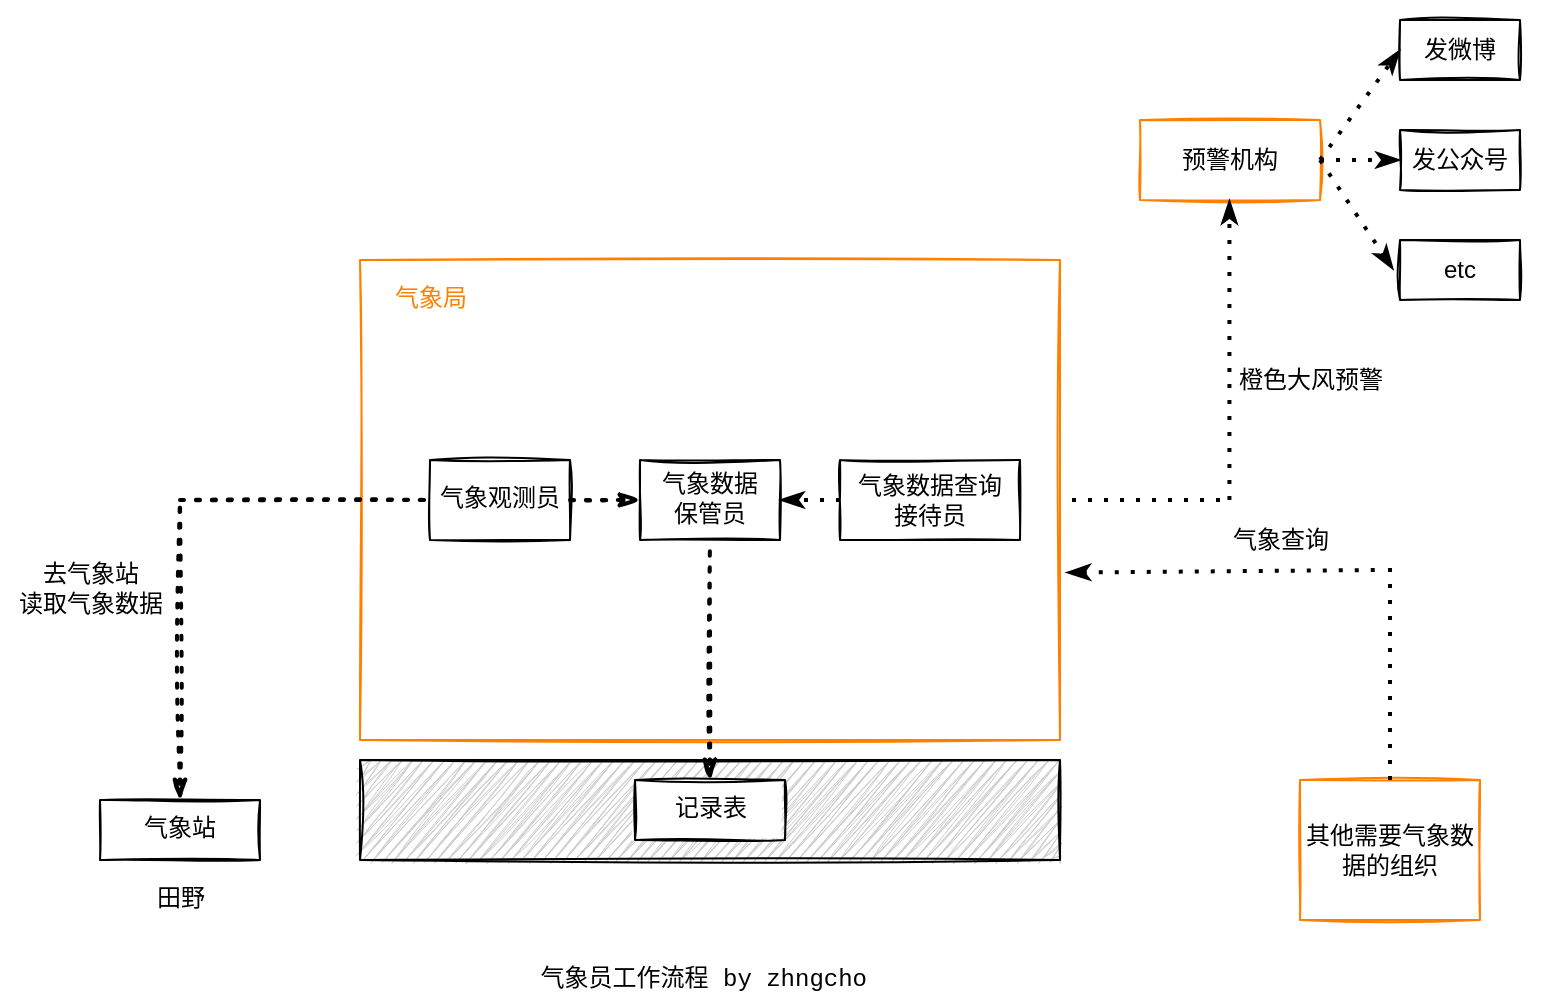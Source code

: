 <mxfile version="13.9.9" type="device"><diagram id="a3xsvhK4-BGSrMBKLgeG" name="Page-1"><mxGraphModel dx="1178" dy="687" grid="1" gridSize="10" guides="1" tooltips="1" connect="1" arrows="1" fold="1" page="1" pageScale="1" pageWidth="850" pageHeight="1100" math="0" shadow="0"><root><mxCell id="0"/><mxCell id="1" parent="0"/><mxCell id="2bOKN6L8ioqxftQkuYVf-2" value="" style="whiteSpace=wrap;html=1;fontFamily=Courier New;strokeColor=#FF8000;fillColor=none;sketch=1;" parent="1" vertex="1"><mxGeometry x="250" y="210" width="350" height="240" as="geometry"/></mxCell><mxCell id="2bOKN6L8ioqxftQkuYVf-3" value="气象站" style="whiteSpace=wrap;html=1;fontFamily=Courier New;sketch=1;fillColor=none;" parent="1" vertex="1"><mxGeometry x="120" y="480" width="80" height="30" as="geometry"/></mxCell><mxCell id="2bOKN6L8ioqxftQkuYVf-4" value="田野" style="text;html=1;align=center;verticalAlign=middle;resizable=0;points=[];autosize=1;fontFamily=Courier New;sketch=1;" parent="1" vertex="1"><mxGeometry x="140" y="520" width="40" height="20" as="geometry"/></mxCell><mxCell id="2bOKN6L8ioqxftQkuYVf-5" value="" style="whiteSpace=wrap;html=1;fontFamily=Courier New;fillStyle=zigzag;fillColor=#CCCCCC;sketch=1;" parent="1" vertex="1"><mxGeometry x="250" y="460" width="350" height="50" as="geometry"/></mxCell><mxCell id="2bOKN6L8ioqxftQkuYVf-6" value="&lt;font color=&quot;#ff8000&quot;&gt;气象局&lt;/font&gt;" style="text;html=1;align=center;verticalAlign=middle;resizable=0;points=[];autosize=1;fontFamily=Courier New;sketch=1;" parent="1" vertex="1"><mxGeometry x="260" y="220" width="50" height="20" as="geometry"/></mxCell><mxCell id="2bOKN6L8ioqxftQkuYVf-7" value="气象观测员" style="whiteSpace=wrap;html=1;fontFamily=Courier New;sketch=1;fillColor=none;" parent="1" vertex="1"><mxGeometry x="285" y="310" width="70" height="40" as="geometry"/></mxCell><mxCell id="2bOKN6L8ioqxftQkuYVf-8" value="气象数据&lt;br&gt;保管员" style="whiteSpace=wrap;html=1;fontFamily=Courier New;sketch=1;fillColor=none;" parent="1" vertex="1"><mxGeometry x="390" y="310" width="70" height="40" as="geometry"/></mxCell><mxCell id="2bOKN6L8ioqxftQkuYVf-10" value="" style="endArrow=none;dashed=1;html=1;dashPattern=1 3;strokeWidth=2;fontFamily=Courier New;entryX=0;entryY=0.5;entryDx=0;entryDy=0;sketch=1;" parent="1" target="2bOKN6L8ioqxftQkuYVf-7" edge="1"><mxGeometry width="50" height="50" relative="1" as="geometry"><mxPoint x="160" y="330" as="sourcePoint"/><mxPoint x="300" y="340" as="targetPoint"/></mxGeometry></mxCell><mxCell id="2bOKN6L8ioqxftQkuYVf-11" value="" style="endArrow=none;dashed=1;html=1;dashPattern=1 3;strokeWidth=2;fontFamily=Courier New;exitX=0.5;exitY=0;exitDx=0;exitDy=0;startArrow=classicThin;startFill=1;sketch=1;" parent="1" source="2bOKN6L8ioqxftQkuYVf-3" edge="1"><mxGeometry width="50" height="50" relative="1" as="geometry"><mxPoint x="250" y="390" as="sourcePoint"/><mxPoint x="160" y="330" as="targetPoint"/></mxGeometry></mxCell><mxCell id="2bOKN6L8ioqxftQkuYVf-13" value="" style="endArrow=classicThin;dashed=1;html=1;dashPattern=1 3;strokeWidth=2;fontFamily=Courier New;entryX=0;entryY=0.5;entryDx=0;entryDy=0;exitX=1;exitY=0.5;exitDx=0;exitDy=0;endFill=1;sketch=1;" parent="1" source="2bOKN6L8ioqxftQkuYVf-7" target="2bOKN6L8ioqxftQkuYVf-8" edge="1"><mxGeometry width="50" height="50" relative="1" as="geometry"><mxPoint x="350" y="280" as="sourcePoint"/><mxPoint x="400" y="230" as="targetPoint"/></mxGeometry></mxCell><mxCell id="2bOKN6L8ioqxftQkuYVf-14" value="去气象站&lt;br&gt;读取气象数据" style="text;html=1;align=center;verticalAlign=middle;resizable=0;points=[];autosize=1;fontFamily=Courier New;sketch=1;" parent="1" vertex="1"><mxGeometry x="70" y="360" width="90" height="30" as="geometry"/></mxCell><mxCell id="2bOKN6L8ioqxftQkuYVf-15" value="记录表" style="whiteSpace=wrap;html=1;fontFamily=Courier New;sketch=1;" parent="1" vertex="1"><mxGeometry x="387.5" y="470" width="75" height="30" as="geometry"/></mxCell><mxCell id="2bOKN6L8ioqxftQkuYVf-16" value="" style="endArrow=none;dashed=1;html=1;dashPattern=1 3;strokeWidth=2;fontFamily=Courier New;entryX=0.5;entryY=1;entryDx=0;entryDy=0;exitX=0.5;exitY=0;exitDx=0;exitDy=0;endFill=0;startArrow=classicThin;startFill=1;sketch=1;" parent="1" source="2bOKN6L8ioqxftQkuYVf-15" target="2bOKN6L8ioqxftQkuYVf-8" edge="1"><mxGeometry width="50" height="50" relative="1" as="geometry"><mxPoint x="350" y="420" as="sourcePoint"/><mxPoint x="400" y="370" as="targetPoint"/></mxGeometry></mxCell><mxCell id="2bOKN6L8ioqxftQkuYVf-17" value="气象员工作流程 by zhngcho&amp;nbsp;" style="text;html=1;align=center;verticalAlign=middle;resizable=0;points=[];autosize=1;fontFamily=Courier New;sketch=1;" parent="1" vertex="1"><mxGeometry x="330" y="560" width="190" height="20" as="geometry"/></mxCell><mxCell id="TEHy9pP0aV2SZecCrbDq-1" value="气象数据查询&lt;br&gt;接待员" style="whiteSpace=wrap;html=1;sketch=1;fillColor=none;" vertex="1" parent="1"><mxGeometry x="490" y="310" width="90" height="40" as="geometry"/></mxCell><mxCell id="TEHy9pP0aV2SZecCrbDq-2" value="" style="endArrow=classicThin;dashed=1;html=1;dashPattern=1 3;strokeWidth=2;entryX=1;entryY=0.5;entryDx=0;entryDy=0;exitX=0;exitY=0.5;exitDx=0;exitDy=0;startArrow=none;startFill=0;endFill=1;" edge="1" parent="1" source="TEHy9pP0aV2SZecCrbDq-1" target="2bOKN6L8ioqxftQkuYVf-8"><mxGeometry width="50" height="50" relative="1" as="geometry"><mxPoint x="360" y="400" as="sourcePoint"/><mxPoint x="410" y="350" as="targetPoint"/></mxGeometry></mxCell><mxCell id="TEHy9pP0aV2SZecCrbDq-3" value="预警机构" style="whiteSpace=wrap;html=1;sketch=1;fillColor=none;strokeColor=#FF8000;" vertex="1" parent="1"><mxGeometry x="640" y="140" width="90" height="40" as="geometry"/></mxCell><mxCell id="TEHy9pP0aV2SZecCrbDq-4" value="" style="endArrow=none;dashed=1;html=1;dashPattern=1 3;strokeWidth=2;entryX=1;entryY=0.5;entryDx=0;entryDy=0;" edge="1" parent="1" target="2bOKN6L8ioqxftQkuYVf-2"><mxGeometry width="50" height="50" relative="1" as="geometry"><mxPoint x="680" y="330" as="sourcePoint"/><mxPoint x="410" y="380" as="targetPoint"/></mxGeometry></mxCell><mxCell id="TEHy9pP0aV2SZecCrbDq-5" value="" style="endArrow=classicThin;dashed=1;html=1;dashPattern=1 3;strokeWidth=2;entryX=0.5;entryY=1;entryDx=0;entryDy=0;startArrow=none;startFill=0;endFill=1;" edge="1" parent="1"><mxGeometry width="50" height="50" relative="1" as="geometry"><mxPoint x="684.71" y="330" as="sourcePoint"/><mxPoint x="684.71" y="180" as="targetPoint"/></mxGeometry></mxCell><mxCell id="TEHy9pP0aV2SZecCrbDq-6" value="橙色大风预警" style="text;html=1;align=center;verticalAlign=middle;resizable=0;points=[];autosize=1;" vertex="1" parent="1"><mxGeometry x="680" y="260" width="90" height="20" as="geometry"/></mxCell><mxCell id="TEHy9pP0aV2SZecCrbDq-7" value="" style="whiteSpace=wrap;html=1;sketch=1;strokeColor=none;fillColor=none;" vertex="1" parent="1"><mxGeometry x="770" y="80" width="70" height="30" as="geometry"/></mxCell><mxCell id="TEHy9pP0aV2SZecCrbDq-8" value="发微博" style="whiteSpace=wrap;html=1;sketch=1;strokeColor=#000000;fillColor=none;" vertex="1" parent="1"><mxGeometry x="770" y="90" width="60" height="30" as="geometry"/></mxCell><mxCell id="TEHy9pP0aV2SZecCrbDq-9" value="发公众号" style="whiteSpace=wrap;html=1;sketch=1;strokeColor=#000000;fillColor=none;" vertex="1" parent="1"><mxGeometry x="770" y="145" width="60" height="30" as="geometry"/></mxCell><mxCell id="TEHy9pP0aV2SZecCrbDq-10" value="etc" style="whiteSpace=wrap;html=1;sketch=1;strokeColor=#000000;fillColor=none;" vertex="1" parent="1"><mxGeometry x="770" y="200" width="60" height="30" as="geometry"/></mxCell><mxCell id="TEHy9pP0aV2SZecCrbDq-11" value="" style="endArrow=classicThin;dashed=1;html=1;dashPattern=1 3;strokeWidth=2;entryX=0;entryY=0.5;entryDx=0;entryDy=0;exitX=1;exitY=0.5;exitDx=0;exitDy=0;endFill=1;" edge="1" parent="1" source="TEHy9pP0aV2SZecCrbDq-3" target="TEHy9pP0aV2SZecCrbDq-8"><mxGeometry width="50" height="50" relative="1" as="geometry"><mxPoint x="360" y="430" as="sourcePoint"/><mxPoint x="410" y="380" as="targetPoint"/></mxGeometry></mxCell><mxCell id="TEHy9pP0aV2SZecCrbDq-12" value="" style="endArrow=classicThin;dashed=1;html=1;dashPattern=1 3;strokeWidth=2;entryX=0;entryY=0.5;entryDx=0;entryDy=0;exitX=1;exitY=0.5;exitDx=0;exitDy=0;endFill=1;" edge="1" parent="1" source="TEHy9pP0aV2SZecCrbDq-3" target="TEHy9pP0aV2SZecCrbDq-9"><mxGeometry width="50" height="50" relative="1" as="geometry"><mxPoint x="360" y="430" as="sourcePoint"/><mxPoint x="410" y="380" as="targetPoint"/></mxGeometry></mxCell><mxCell id="TEHy9pP0aV2SZecCrbDq-13" value="" style="endArrow=classicThin;dashed=1;html=1;dashPattern=1 3;strokeWidth=2;exitX=1;exitY=0.5;exitDx=0;exitDy=0;entryX=-0.057;entryY=0.49;entryDx=0;entryDy=0;entryPerimeter=0;endFill=1;" edge="1" parent="1" source="TEHy9pP0aV2SZecCrbDq-3" target="TEHy9pP0aV2SZecCrbDq-10"><mxGeometry width="50" height="50" relative="1" as="geometry"><mxPoint x="360" y="430" as="sourcePoint"/><mxPoint x="410" y="380" as="targetPoint"/></mxGeometry></mxCell><mxCell id="TEHy9pP0aV2SZecCrbDq-14" value="其他需要气象数据的组织" style="whiteSpace=wrap;html=1;sketch=1;fillColor=none;strokeColor=#FF8000;" vertex="1" parent="1"><mxGeometry x="720" y="470" width="90" height="70" as="geometry"/></mxCell><mxCell id="TEHy9pP0aV2SZecCrbDq-15" value="" style="endArrow=none;dashed=1;html=1;dashPattern=1 3;strokeWidth=2;exitX=0.5;exitY=0;exitDx=0;exitDy=0;" edge="1" parent="1" source="TEHy9pP0aV2SZecCrbDq-14"><mxGeometry width="50" height="50" relative="1" as="geometry"><mxPoint x="360" y="430" as="sourcePoint"/><mxPoint x="765" y="360" as="targetPoint"/></mxGeometry></mxCell><mxCell id="TEHy9pP0aV2SZecCrbDq-16" value="" style="endArrow=none;dashed=1;html=1;dashPattern=1 3;strokeWidth=2;exitX=1.009;exitY=0.672;exitDx=0;exitDy=0;exitPerimeter=0;startArrow=classicThin;startFill=1;" edge="1" parent="1"><mxGeometry width="50" height="50" relative="1" as="geometry"><mxPoint x="603.15" y="366.28" as="sourcePoint"/><mxPoint x="760" y="365" as="targetPoint"/></mxGeometry></mxCell><mxCell id="TEHy9pP0aV2SZecCrbDq-17" value="气象查询" style="text;html=1;align=center;verticalAlign=middle;resizable=0;points=[];autosize=1;" vertex="1" parent="1"><mxGeometry x="680" y="340" width="60" height="20" as="geometry"/></mxCell></root></mxGraphModel></diagram></mxfile>
